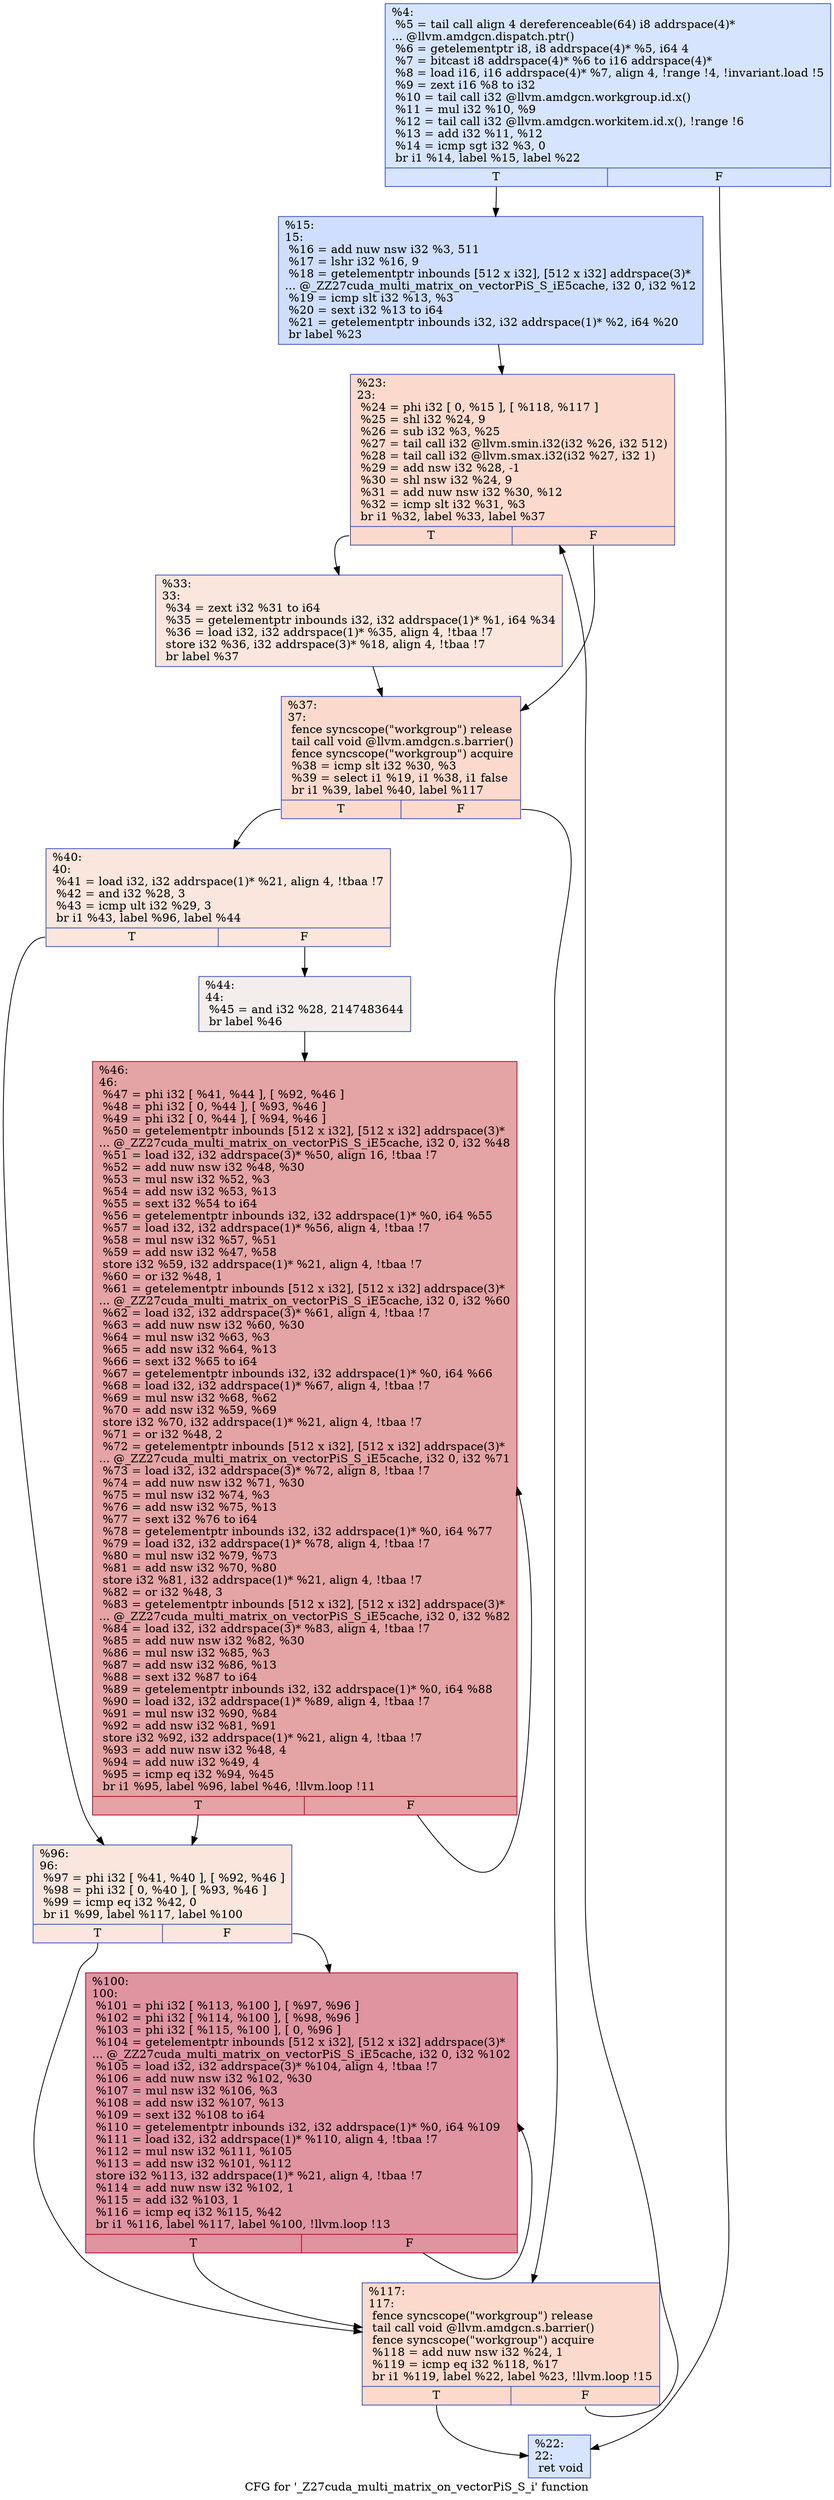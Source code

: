 digraph "CFG for '_Z27cuda_multi_matrix_on_vectorPiS_S_i' function" {
	label="CFG for '_Z27cuda_multi_matrix_on_vectorPiS_S_i' function";

	Node0x5455330 [shape=record,color="#3d50c3ff", style=filled, fillcolor="#a5c3fe70",label="{%4:\l  %5 = tail call align 4 dereferenceable(64) i8 addrspace(4)*\l... @llvm.amdgcn.dispatch.ptr()\l  %6 = getelementptr i8, i8 addrspace(4)* %5, i64 4\l  %7 = bitcast i8 addrspace(4)* %6 to i16 addrspace(4)*\l  %8 = load i16, i16 addrspace(4)* %7, align 4, !range !4, !invariant.load !5\l  %9 = zext i16 %8 to i32\l  %10 = tail call i32 @llvm.amdgcn.workgroup.id.x()\l  %11 = mul i32 %10, %9\l  %12 = tail call i32 @llvm.amdgcn.workitem.id.x(), !range !6\l  %13 = add i32 %11, %12\l  %14 = icmp sgt i32 %3, 0\l  br i1 %14, label %15, label %22\l|{<s0>T|<s1>F}}"];
	Node0x5455330:s0 -> Node0x5457270;
	Node0x5455330:s1 -> Node0x5457300;
	Node0x5457270 [shape=record,color="#3d50c3ff", style=filled, fillcolor="#93b5fe70",label="{%15:\l15:                                               \l  %16 = add nuw nsw i32 %3, 511\l  %17 = lshr i32 %16, 9\l  %18 = getelementptr inbounds [512 x i32], [512 x i32] addrspace(3)*\l... @_ZZ27cuda_multi_matrix_on_vectorPiS_S_iE5cache, i32 0, i32 %12\l  %19 = icmp slt i32 %13, %3\l  %20 = sext i32 %13 to i64\l  %21 = getelementptr inbounds i32, i32 addrspace(1)* %2, i64 %20\l  br label %23\l}"];
	Node0x5457270 -> Node0x54576a0;
	Node0x5457300 [shape=record,color="#3d50c3ff", style=filled, fillcolor="#a5c3fe70",label="{%22:\l22:                                               \l  ret void\l}"];
	Node0x54576a0 [shape=record,color="#3d50c3ff", style=filled, fillcolor="#f7ac8e70",label="{%23:\l23:                                               \l  %24 = phi i32 [ 0, %15 ], [ %118, %117 ]\l  %25 = shl i32 %24, 9\l  %26 = sub i32 %3, %25\l  %27 = tail call i32 @llvm.smin.i32(i32 %26, i32 512)\l  %28 = tail call i32 @llvm.smax.i32(i32 %27, i32 1)\l  %29 = add nsw i32 %28, -1\l  %30 = shl nsw i32 %24, 9\l  %31 = add nuw nsw i32 %30, %12\l  %32 = icmp slt i32 %31, %3\l  br i1 %32, label %33, label %37\l|{<s0>T|<s1>F}}"];
	Node0x54576a0:s0 -> Node0x5457500;
	Node0x54576a0:s1 -> Node0x5457590;
	Node0x5457500 [shape=record,color="#3d50c3ff", style=filled, fillcolor="#f3c7b170",label="{%33:\l33:                                               \l  %34 = zext i32 %31 to i64\l  %35 = getelementptr inbounds i32, i32 addrspace(1)* %1, i64 %34\l  %36 = load i32, i32 addrspace(1)* %35, align 4, !tbaa !7\l  store i32 %36, i32 addrspace(3)* %18, align 4, !tbaa !7\l  br label %37\l}"];
	Node0x5457500 -> Node0x5457590;
	Node0x5457590 [shape=record,color="#3d50c3ff", style=filled, fillcolor="#f7ac8e70",label="{%37:\l37:                                               \l  fence syncscope(\"workgroup\") release\l  tail call void @llvm.amdgcn.s.barrier()\l  fence syncscope(\"workgroup\") acquire\l  %38 = icmp slt i32 %30, %3\l  %39 = select i1 %19, i1 %38, i1 false\l  br i1 %39, label %40, label %117\l|{<s0>T|<s1>F}}"];
	Node0x5457590:s0 -> Node0x54593f0;
	Node0x5457590:s1 -> Node0x5457a10;
	Node0x54593f0 [shape=record,color="#3d50c3ff", style=filled, fillcolor="#f3c7b170",label="{%40:\l40:                                               \l  %41 = load i32, i32 addrspace(1)* %21, align 4, !tbaa !7\l  %42 = and i32 %28, 3\l  %43 = icmp ult i32 %29, 3\l  br i1 %43, label %96, label %44\l|{<s0>T|<s1>F}}"];
	Node0x54593f0:s0 -> Node0x54596f0;
	Node0x54593f0:s1 -> Node0x5459740;
	Node0x5459740 [shape=record,color="#3d50c3ff", style=filled, fillcolor="#e3d9d370",label="{%44:\l44:                                               \l  %45 = and i32 %28, 2147483644\l  br label %46\l}"];
	Node0x5459740 -> Node0x5459940;
	Node0x5459940 [shape=record,color="#b70d28ff", style=filled, fillcolor="#c32e3170",label="{%46:\l46:                                               \l  %47 = phi i32 [ %41, %44 ], [ %92, %46 ]\l  %48 = phi i32 [ 0, %44 ], [ %93, %46 ]\l  %49 = phi i32 [ 0, %44 ], [ %94, %46 ]\l  %50 = getelementptr inbounds [512 x i32], [512 x i32] addrspace(3)*\l... @_ZZ27cuda_multi_matrix_on_vectorPiS_S_iE5cache, i32 0, i32 %48\l  %51 = load i32, i32 addrspace(3)* %50, align 16, !tbaa !7\l  %52 = add nuw nsw i32 %48, %30\l  %53 = mul nsw i32 %52, %3\l  %54 = add nsw i32 %53, %13\l  %55 = sext i32 %54 to i64\l  %56 = getelementptr inbounds i32, i32 addrspace(1)* %0, i64 %55\l  %57 = load i32, i32 addrspace(1)* %56, align 4, !tbaa !7\l  %58 = mul nsw i32 %57, %51\l  %59 = add nsw i32 %47, %58\l  store i32 %59, i32 addrspace(1)* %21, align 4, !tbaa !7\l  %60 = or i32 %48, 1\l  %61 = getelementptr inbounds [512 x i32], [512 x i32] addrspace(3)*\l... @_ZZ27cuda_multi_matrix_on_vectorPiS_S_iE5cache, i32 0, i32 %60\l  %62 = load i32, i32 addrspace(3)* %61, align 4, !tbaa !7\l  %63 = add nuw nsw i32 %60, %30\l  %64 = mul nsw i32 %63, %3\l  %65 = add nsw i32 %64, %13\l  %66 = sext i32 %65 to i64\l  %67 = getelementptr inbounds i32, i32 addrspace(1)* %0, i64 %66\l  %68 = load i32, i32 addrspace(1)* %67, align 4, !tbaa !7\l  %69 = mul nsw i32 %68, %62\l  %70 = add nsw i32 %59, %69\l  store i32 %70, i32 addrspace(1)* %21, align 4, !tbaa !7\l  %71 = or i32 %48, 2\l  %72 = getelementptr inbounds [512 x i32], [512 x i32] addrspace(3)*\l... @_ZZ27cuda_multi_matrix_on_vectorPiS_S_iE5cache, i32 0, i32 %71\l  %73 = load i32, i32 addrspace(3)* %72, align 8, !tbaa !7\l  %74 = add nuw nsw i32 %71, %30\l  %75 = mul nsw i32 %74, %3\l  %76 = add nsw i32 %75, %13\l  %77 = sext i32 %76 to i64\l  %78 = getelementptr inbounds i32, i32 addrspace(1)* %0, i64 %77\l  %79 = load i32, i32 addrspace(1)* %78, align 4, !tbaa !7\l  %80 = mul nsw i32 %79, %73\l  %81 = add nsw i32 %70, %80\l  store i32 %81, i32 addrspace(1)* %21, align 4, !tbaa !7\l  %82 = or i32 %48, 3\l  %83 = getelementptr inbounds [512 x i32], [512 x i32] addrspace(3)*\l... @_ZZ27cuda_multi_matrix_on_vectorPiS_S_iE5cache, i32 0, i32 %82\l  %84 = load i32, i32 addrspace(3)* %83, align 4, !tbaa !7\l  %85 = add nuw nsw i32 %82, %30\l  %86 = mul nsw i32 %85, %3\l  %87 = add nsw i32 %86, %13\l  %88 = sext i32 %87 to i64\l  %89 = getelementptr inbounds i32, i32 addrspace(1)* %0, i64 %88\l  %90 = load i32, i32 addrspace(1)* %89, align 4, !tbaa !7\l  %91 = mul nsw i32 %90, %84\l  %92 = add nsw i32 %81, %91\l  store i32 %92, i32 addrspace(1)* %21, align 4, !tbaa !7\l  %93 = add nuw nsw i32 %48, 4\l  %94 = add nuw i32 %49, 4\l  %95 = icmp eq i32 %94, %45\l  br i1 %95, label %96, label %46, !llvm.loop !11\l|{<s0>T|<s1>F}}"];
	Node0x5459940:s0 -> Node0x54596f0;
	Node0x5459940:s1 -> Node0x5459940;
	Node0x54596f0 [shape=record,color="#3d50c3ff", style=filled, fillcolor="#f3c7b170",label="{%96:\l96:                                               \l  %97 = phi i32 [ %41, %40 ], [ %92, %46 ]\l  %98 = phi i32 [ 0, %40 ], [ %93, %46 ]\l  %99 = icmp eq i32 %42, 0\l  br i1 %99, label %117, label %100\l|{<s0>T|<s1>F}}"];
	Node0x54596f0:s0 -> Node0x5457a10;
	Node0x54596f0:s1 -> Node0x545be60;
	Node0x545be60 [shape=record,color="#b70d28ff", style=filled, fillcolor="#b70d2870",label="{%100:\l100:                                              \l  %101 = phi i32 [ %113, %100 ], [ %97, %96 ]\l  %102 = phi i32 [ %114, %100 ], [ %98, %96 ]\l  %103 = phi i32 [ %115, %100 ], [ 0, %96 ]\l  %104 = getelementptr inbounds [512 x i32], [512 x i32] addrspace(3)*\l... @_ZZ27cuda_multi_matrix_on_vectorPiS_S_iE5cache, i32 0, i32 %102\l  %105 = load i32, i32 addrspace(3)* %104, align 4, !tbaa !7\l  %106 = add nuw nsw i32 %102, %30\l  %107 = mul nsw i32 %106, %3\l  %108 = add nsw i32 %107, %13\l  %109 = sext i32 %108 to i64\l  %110 = getelementptr inbounds i32, i32 addrspace(1)* %0, i64 %109\l  %111 = load i32, i32 addrspace(1)* %110, align 4, !tbaa !7\l  %112 = mul nsw i32 %111, %105\l  %113 = add nsw i32 %101, %112\l  store i32 %113, i32 addrspace(1)* %21, align 4, !tbaa !7\l  %114 = add nuw nsw i32 %102, 1\l  %115 = add i32 %103, 1\l  %116 = icmp eq i32 %115, %42\l  br i1 %116, label %117, label %100, !llvm.loop !13\l|{<s0>T|<s1>F}}"];
	Node0x545be60:s0 -> Node0x5457a10;
	Node0x545be60:s1 -> Node0x545be60;
	Node0x5457a10 [shape=record,color="#3d50c3ff", style=filled, fillcolor="#f7ac8e70",label="{%117:\l117:                                              \l  fence syncscope(\"workgroup\") release\l  tail call void @llvm.amdgcn.s.barrier()\l  fence syncscope(\"workgroup\") acquire\l  %118 = add nuw nsw i32 %24, 1\l  %119 = icmp eq i32 %118, %17\l  br i1 %119, label %22, label %23, !llvm.loop !15\l|{<s0>T|<s1>F}}"];
	Node0x5457a10:s0 -> Node0x5457300;
	Node0x5457a10:s1 -> Node0x54576a0;
}
